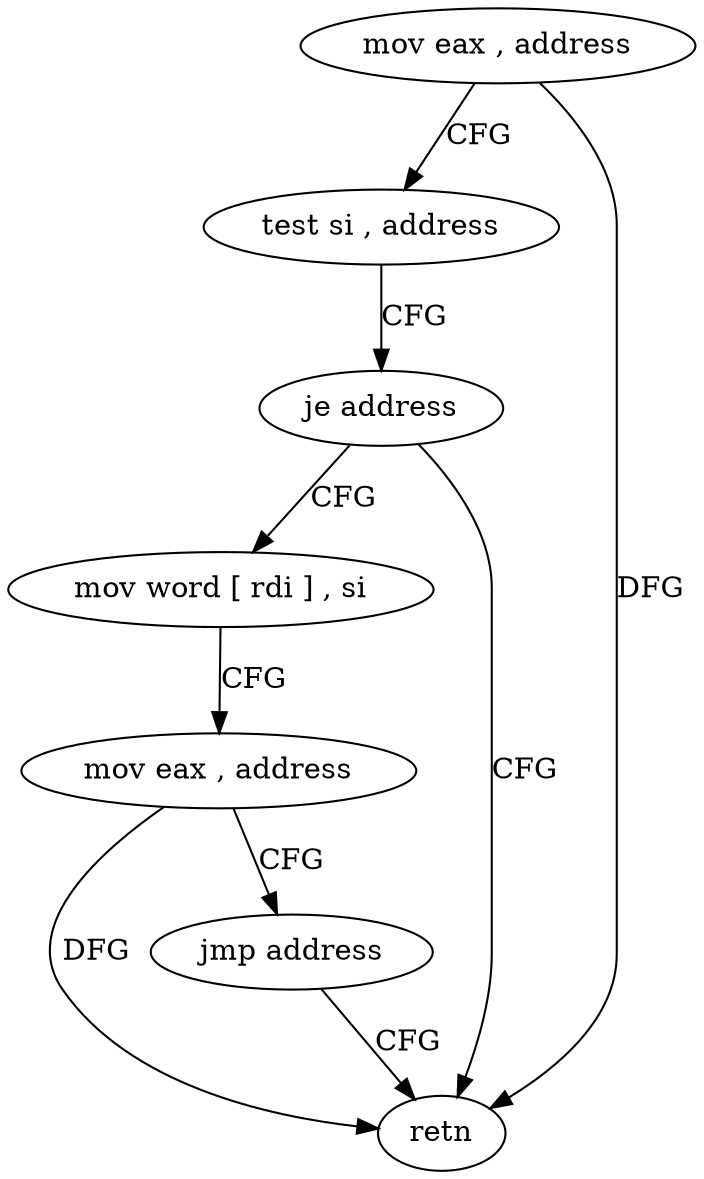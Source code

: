 digraph "func" {
"209880" [label = "mov eax , address" ]
"209885" [label = "test si , address" ]
"209890" [label = "je address" ]
"209894" [label = "mov word [ rdi ] , si" ]
"209892" [label = "retn" ]
"209897" [label = "mov eax , address" ]
"209902" [label = "jmp address" ]
"209880" -> "209885" [ label = "CFG" ]
"209880" -> "209892" [ label = "DFG" ]
"209885" -> "209890" [ label = "CFG" ]
"209890" -> "209894" [ label = "CFG" ]
"209890" -> "209892" [ label = "CFG" ]
"209894" -> "209897" [ label = "CFG" ]
"209897" -> "209902" [ label = "CFG" ]
"209897" -> "209892" [ label = "DFG" ]
"209902" -> "209892" [ label = "CFG" ]
}
